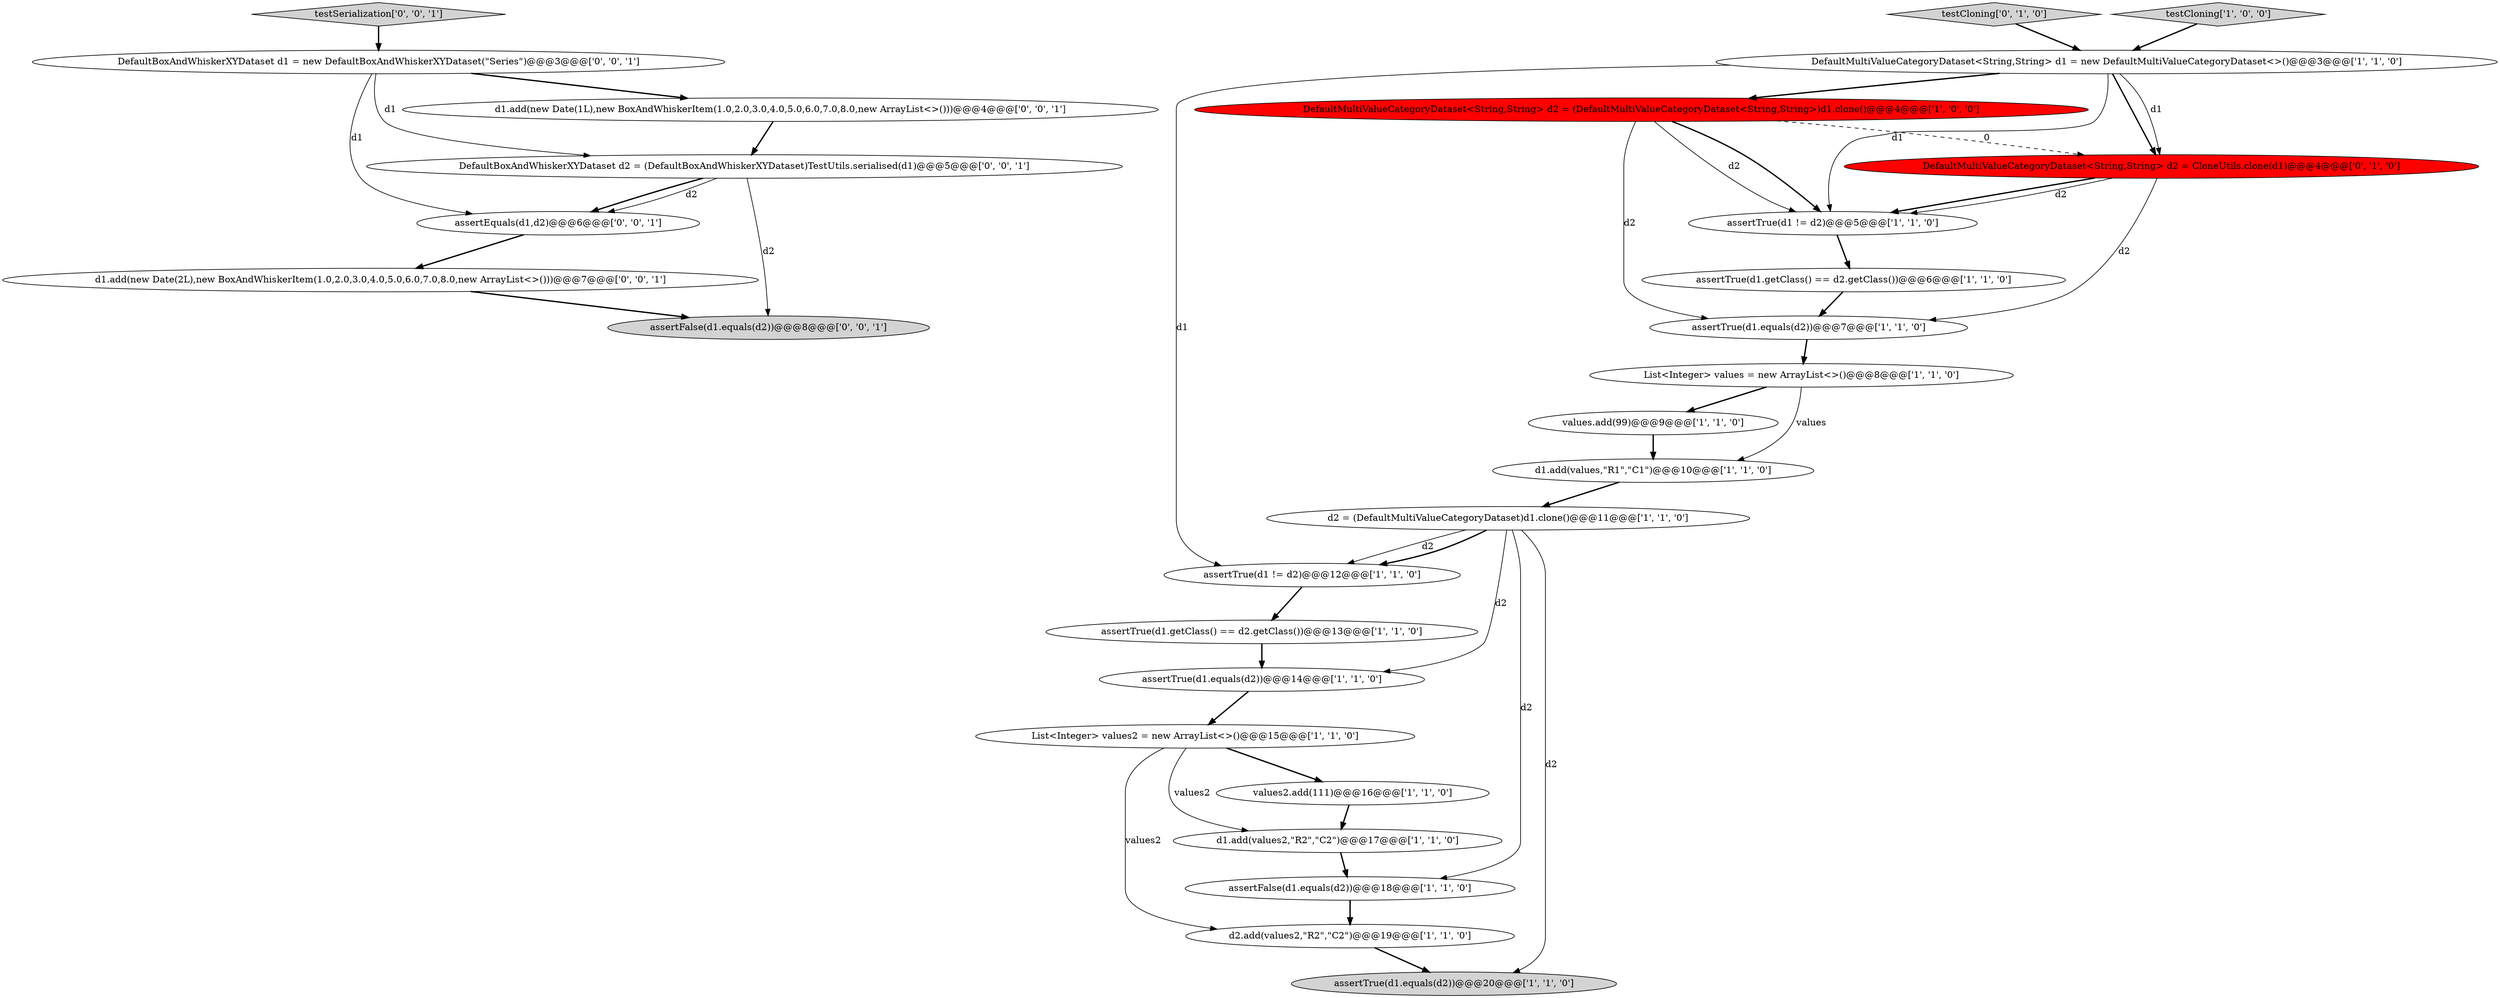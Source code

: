 digraph {
23 [style = filled, label = "DefaultBoxAndWhiskerXYDataset d1 = new DefaultBoxAndWhiskerXYDataset(\"Series\")@@@3@@@['0', '0', '1']", fillcolor = white, shape = ellipse image = "AAA0AAABBB3BBB"];
24 [style = filled, label = "testSerialization['0', '0', '1']", fillcolor = lightgray, shape = diamond image = "AAA0AAABBB3BBB"];
10 [style = filled, label = "assertTrue(d1.getClass() == d2.getClass())@@@13@@@['1', '1', '0']", fillcolor = white, shape = ellipse image = "AAA0AAABBB1BBB"];
27 [style = filled, label = "assertEquals(d1,d2)@@@6@@@['0', '0', '1']", fillcolor = white, shape = ellipse image = "AAA0AAABBB3BBB"];
20 [style = filled, label = "testCloning['0', '1', '0']", fillcolor = lightgray, shape = diamond image = "AAA0AAABBB2BBB"];
3 [style = filled, label = "d2.add(values2,\"R2\",\"C2\")@@@19@@@['1', '1', '0']", fillcolor = white, shape = ellipse image = "AAA0AAABBB1BBB"];
17 [style = filled, label = "d1.add(values,\"R1\",\"C1\")@@@10@@@['1', '1', '0']", fillcolor = white, shape = ellipse image = "AAA0AAABBB1BBB"];
6 [style = filled, label = "List<Integer> values2 = new ArrayList<>()@@@15@@@['1', '1', '0']", fillcolor = white, shape = ellipse image = "AAA0AAABBB1BBB"];
5 [style = filled, label = "values.add(99)@@@9@@@['1', '1', '0']", fillcolor = white, shape = ellipse image = "AAA0AAABBB1BBB"];
8 [style = filled, label = "DefaultMultiValueCategoryDataset<String,String> d2 = (DefaultMultiValueCategoryDataset<String,String>)d1.clone()@@@4@@@['1', '0', '0']", fillcolor = red, shape = ellipse image = "AAA1AAABBB1BBB"];
11 [style = filled, label = "testCloning['1', '0', '0']", fillcolor = lightgray, shape = diamond image = "AAA0AAABBB1BBB"];
22 [style = filled, label = "d1.add(new Date(2L),new BoxAndWhiskerItem(1.0,2.0,3.0,4.0,5.0,6.0,7.0,8.0,new ArrayList<>()))@@@7@@@['0', '0', '1']", fillcolor = white, shape = ellipse image = "AAA0AAABBB3BBB"];
7 [style = filled, label = "d1.add(values2,\"R2\",\"C2\")@@@17@@@['1', '1', '0']", fillcolor = white, shape = ellipse image = "AAA0AAABBB1BBB"];
13 [style = filled, label = "assertTrue(d1 != d2)@@@5@@@['1', '1', '0']", fillcolor = white, shape = ellipse image = "AAA0AAABBB1BBB"];
2 [style = filled, label = "DefaultMultiValueCategoryDataset<String,String> d1 = new DefaultMultiValueCategoryDataset<>()@@@3@@@['1', '1', '0']", fillcolor = white, shape = ellipse image = "AAA0AAABBB1BBB"];
12 [style = filled, label = "values2.add(111)@@@16@@@['1', '1', '0']", fillcolor = white, shape = ellipse image = "AAA0AAABBB1BBB"];
1 [style = filled, label = "assertTrue(d1.equals(d2))@@@14@@@['1', '1', '0']", fillcolor = white, shape = ellipse image = "AAA0AAABBB1BBB"];
4 [style = filled, label = "assertFalse(d1.equals(d2))@@@18@@@['1', '1', '0']", fillcolor = white, shape = ellipse image = "AAA0AAABBB1BBB"];
9 [style = filled, label = "d2 = (DefaultMultiValueCategoryDataset)d1.clone()@@@11@@@['1', '1', '0']", fillcolor = white, shape = ellipse image = "AAA0AAABBB1BBB"];
26 [style = filled, label = "DefaultBoxAndWhiskerXYDataset d2 = (DefaultBoxAndWhiskerXYDataset)TestUtils.serialised(d1)@@@5@@@['0', '0', '1']", fillcolor = white, shape = ellipse image = "AAA0AAABBB3BBB"];
25 [style = filled, label = "d1.add(new Date(1L),new BoxAndWhiskerItem(1.0,2.0,3.0,4.0,5.0,6.0,7.0,8.0,new ArrayList<>()))@@@4@@@['0', '0', '1']", fillcolor = white, shape = ellipse image = "AAA0AAABBB3BBB"];
21 [style = filled, label = "assertFalse(d1.equals(d2))@@@8@@@['0', '0', '1']", fillcolor = lightgray, shape = ellipse image = "AAA0AAABBB3BBB"];
16 [style = filled, label = "assertTrue(d1.equals(d2))@@@7@@@['1', '1', '0']", fillcolor = white, shape = ellipse image = "AAA0AAABBB1BBB"];
0 [style = filled, label = "List<Integer> values = new ArrayList<>()@@@8@@@['1', '1', '0']", fillcolor = white, shape = ellipse image = "AAA0AAABBB1BBB"];
15 [style = filled, label = "assertTrue(d1.getClass() == d2.getClass())@@@6@@@['1', '1', '0']", fillcolor = white, shape = ellipse image = "AAA0AAABBB1BBB"];
18 [style = filled, label = "assertTrue(d1 != d2)@@@12@@@['1', '1', '0']", fillcolor = white, shape = ellipse image = "AAA0AAABBB1BBB"];
19 [style = filled, label = "DefaultMultiValueCategoryDataset<String,String> d2 = CloneUtils.clone(d1)@@@4@@@['0', '1', '0']", fillcolor = red, shape = ellipse image = "AAA1AAABBB2BBB"];
14 [style = filled, label = "assertTrue(d1.equals(d2))@@@20@@@['1', '1', '0']", fillcolor = lightgray, shape = ellipse image = "AAA0AAABBB1BBB"];
8->19 [style = dashed, label="0"];
4->3 [style = bold, label=""];
23->25 [style = bold, label=""];
16->0 [style = bold, label=""];
2->19 [style = bold, label=""];
23->27 [style = solid, label="d1"];
9->18 [style = solid, label="d2"];
17->9 [style = bold, label=""];
8->13 [style = solid, label="d2"];
3->14 [style = bold, label=""];
6->3 [style = solid, label="values2"];
22->21 [style = bold, label=""];
9->4 [style = solid, label="d2"];
7->4 [style = bold, label=""];
9->1 [style = solid, label="d2"];
9->14 [style = solid, label="d2"];
15->16 [style = bold, label=""];
5->17 [style = bold, label=""];
27->22 [style = bold, label=""];
2->13 [style = solid, label="d1"];
19->16 [style = solid, label="d2"];
11->2 [style = bold, label=""];
12->7 [style = bold, label=""];
23->26 [style = solid, label="d1"];
2->19 [style = solid, label="d1"];
20->2 [style = bold, label=""];
26->27 [style = bold, label=""];
0->17 [style = solid, label="values"];
1->6 [style = bold, label=""];
9->18 [style = bold, label=""];
19->13 [style = bold, label=""];
18->10 [style = bold, label=""];
26->27 [style = solid, label="d2"];
6->7 [style = solid, label="values2"];
25->26 [style = bold, label=""];
19->13 [style = solid, label="d2"];
26->21 [style = solid, label="d2"];
13->15 [style = bold, label=""];
8->16 [style = solid, label="d2"];
10->1 [style = bold, label=""];
2->18 [style = solid, label="d1"];
8->13 [style = bold, label=""];
2->8 [style = bold, label=""];
0->5 [style = bold, label=""];
24->23 [style = bold, label=""];
6->12 [style = bold, label=""];
}
